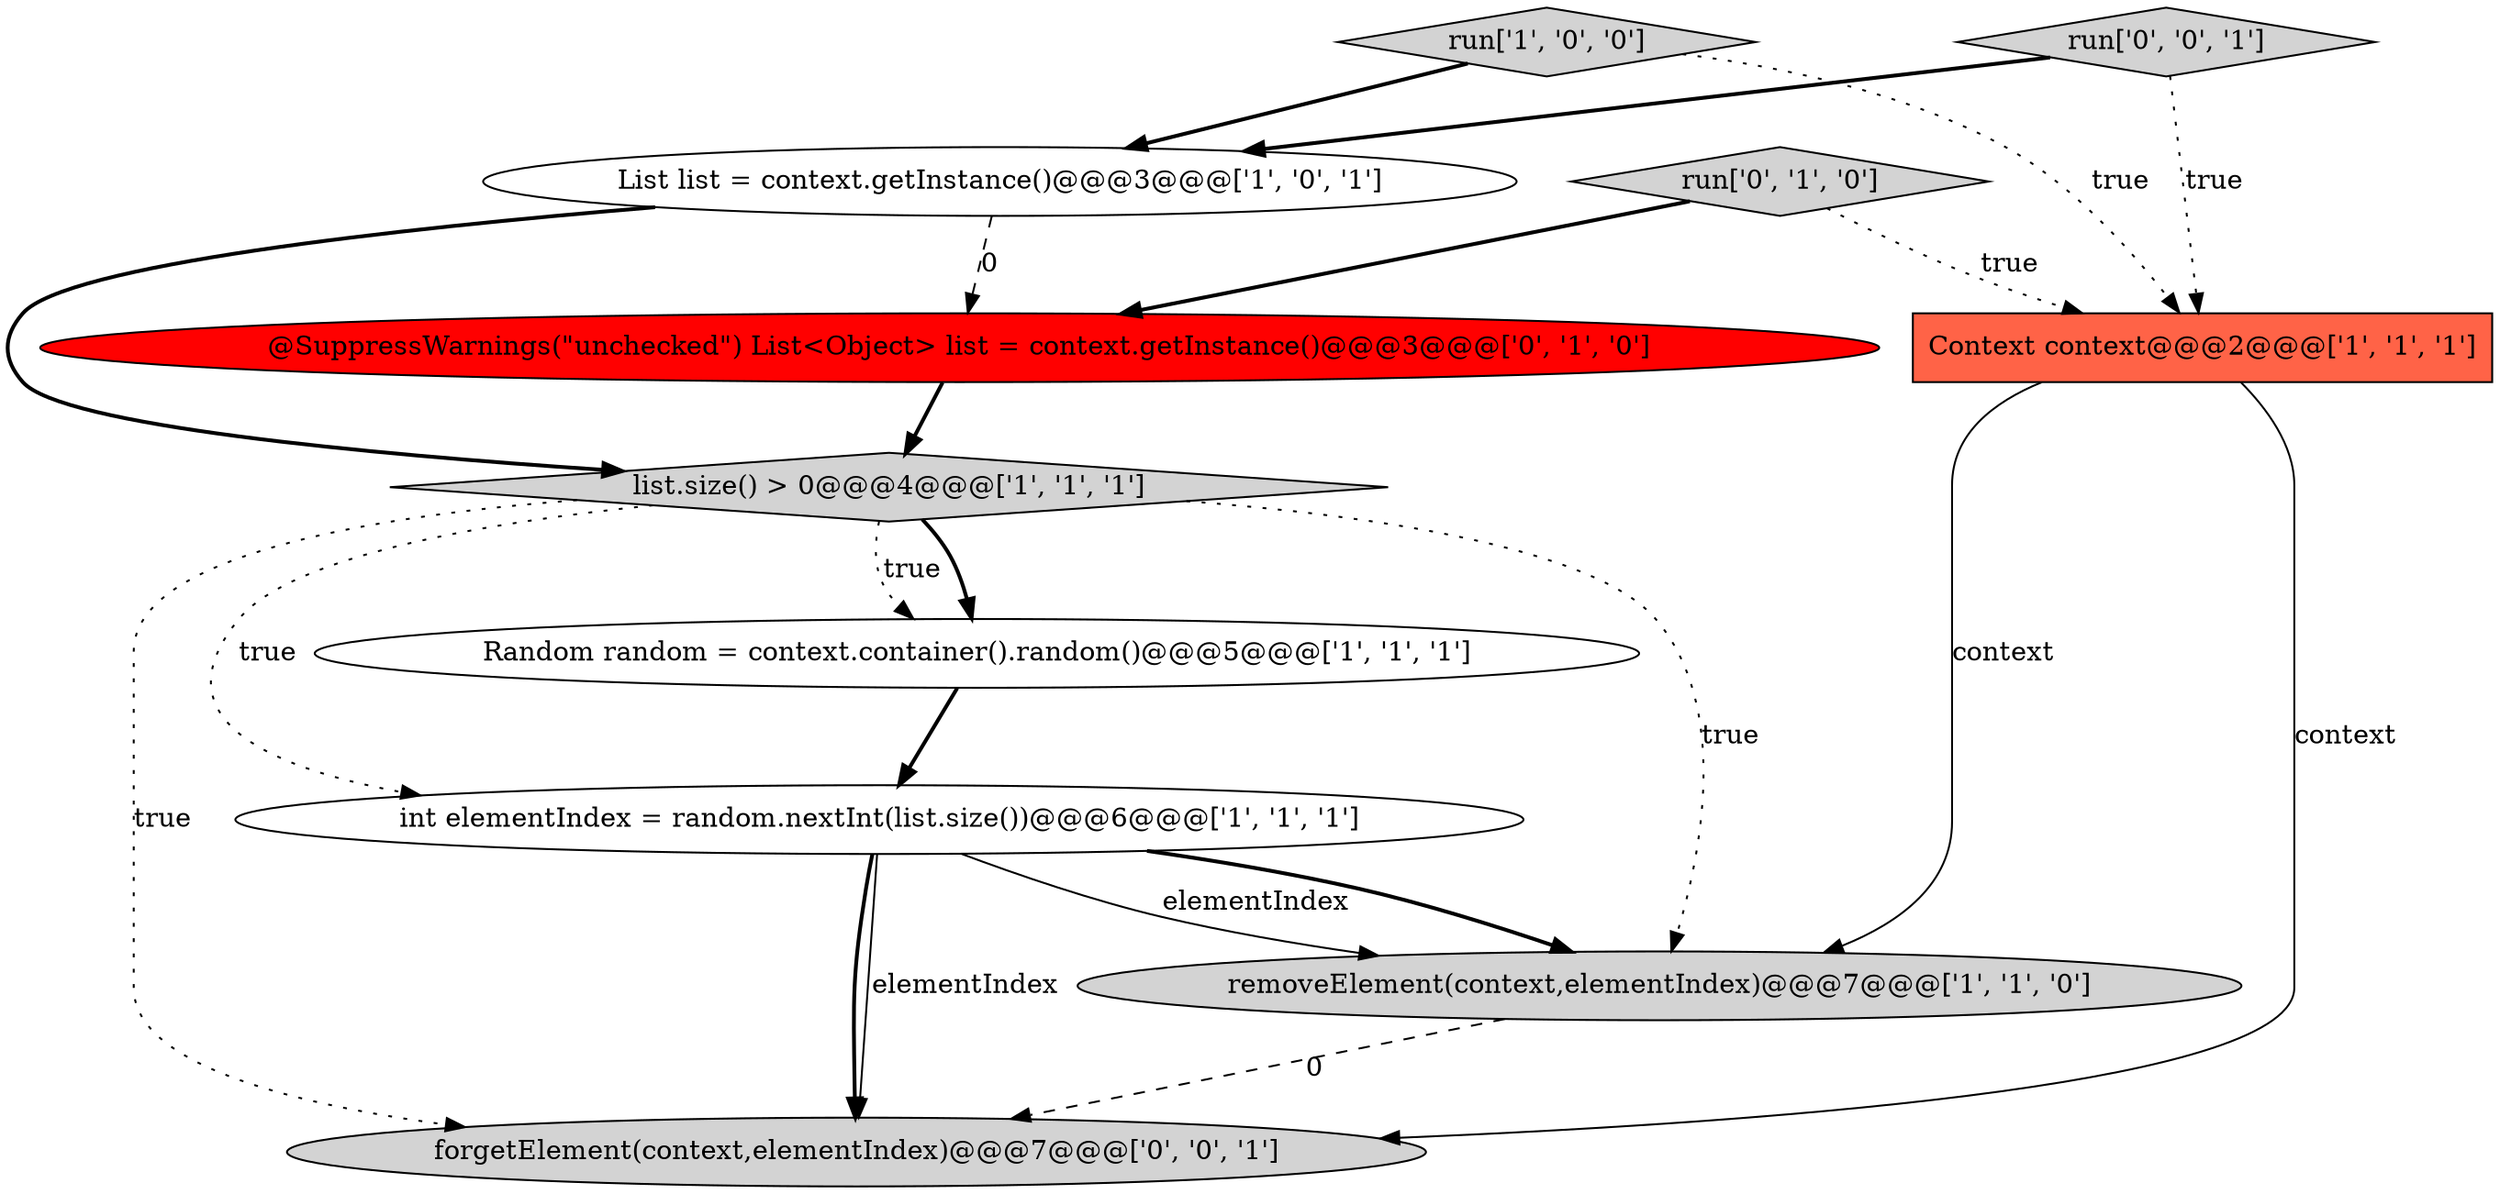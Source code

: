 digraph {
3 [style = filled, label = "List list = context.getInstance()@@@3@@@['1', '0', '1']", fillcolor = white, shape = ellipse image = "AAA0AAABBB1BBB"];
5 [style = filled, label = "run['1', '0', '0']", fillcolor = lightgray, shape = diamond image = "AAA0AAABBB1BBB"];
4 [style = filled, label = "removeElement(context,elementIndex)@@@7@@@['1', '1', '0']", fillcolor = lightgray, shape = ellipse image = "AAA0AAABBB1BBB"];
2 [style = filled, label = "list.size() > 0@@@4@@@['1', '1', '1']", fillcolor = lightgray, shape = diamond image = "AAA0AAABBB1BBB"];
6 [style = filled, label = "Random random = context.container().random()@@@5@@@['1', '1', '1']", fillcolor = white, shape = ellipse image = "AAA0AAABBB1BBB"];
0 [style = filled, label = "Context context@@@2@@@['1', '1', '1']", fillcolor = tomato, shape = box image = "AAA0AAABBB1BBB"];
8 [style = filled, label = "run['0', '1', '0']", fillcolor = lightgray, shape = diamond image = "AAA0AAABBB2BBB"];
10 [style = filled, label = "run['0', '0', '1']", fillcolor = lightgray, shape = diamond image = "AAA0AAABBB3BBB"];
1 [style = filled, label = "int elementIndex = random.nextInt(list.size())@@@6@@@['1', '1', '1']", fillcolor = white, shape = ellipse image = "AAA0AAABBB1BBB"];
7 [style = filled, label = "@SuppressWarnings(\"unchecked\") List<Object> list = context.getInstance()@@@3@@@['0', '1', '0']", fillcolor = red, shape = ellipse image = "AAA1AAABBB2BBB"];
9 [style = filled, label = "forgetElement(context,elementIndex)@@@7@@@['0', '0', '1']", fillcolor = lightgray, shape = ellipse image = "AAA0AAABBB3BBB"];
5->3 [style = bold, label=""];
1->4 [style = bold, label=""];
3->7 [style = dashed, label="0"];
2->6 [style = bold, label=""];
10->3 [style = bold, label=""];
5->0 [style = dotted, label="true"];
1->4 [style = solid, label="elementIndex"];
1->9 [style = solid, label="elementIndex"];
1->9 [style = bold, label=""];
8->7 [style = bold, label=""];
6->1 [style = bold, label=""];
0->9 [style = solid, label="context"];
4->9 [style = dashed, label="0"];
2->9 [style = dotted, label="true"];
3->2 [style = bold, label=""];
2->6 [style = dotted, label="true"];
2->1 [style = dotted, label="true"];
7->2 [style = bold, label=""];
2->4 [style = dotted, label="true"];
10->0 [style = dotted, label="true"];
8->0 [style = dotted, label="true"];
0->4 [style = solid, label="context"];
}
